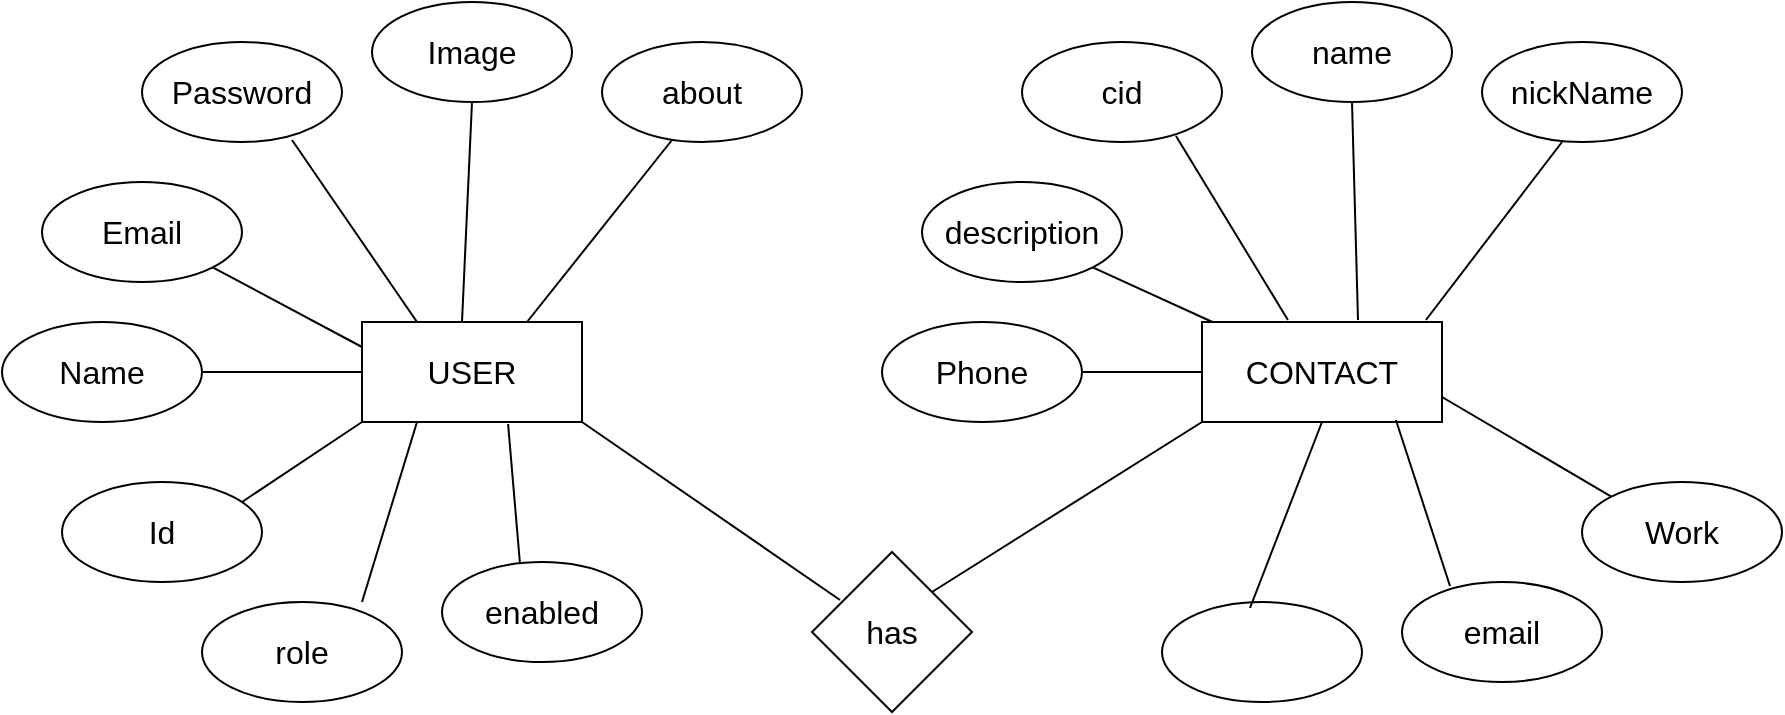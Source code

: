 <mxfile version="20.2.6" type="device"><diagram id="aGZyI3PxFukFzaGTIWwJ" name="Page-1"><mxGraphModel dx="1718" dy="450" grid="1" gridSize="10" guides="1" tooltips="1" connect="1" arrows="1" fold="1" page="1" pageScale="1" pageWidth="850" pageHeight="1100" math="0" shadow="0"><root><mxCell id="0"/><mxCell id="1" parent="0"/><mxCell id="tEQ4V9-1Lb8KnQ42aAHS-1" value="&lt;font style=&quot;font-size: 16px;&quot;&gt;USER&lt;/font&gt;" style="rounded=0;whiteSpace=wrap;html=1;" vertex="1" parent="1"><mxGeometry x="160" y="240" width="110" height="50" as="geometry"/></mxCell><mxCell id="tEQ4V9-1Lb8KnQ42aAHS-2" value="&lt;font style=&quot;font-size: 16px;&quot;&gt;CONTACT&lt;/font&gt;" style="rounded=0;whiteSpace=wrap;html=1;" vertex="1" parent="1"><mxGeometry x="580" y="240" width="120" height="50" as="geometry"/></mxCell><mxCell id="tEQ4V9-1Lb8KnQ42aAHS-3" value="Name" style="ellipse;whiteSpace=wrap;html=1;fontSize=16;" vertex="1" parent="1"><mxGeometry x="-20" y="240" width="100" height="50" as="geometry"/></mxCell><mxCell id="tEQ4V9-1Lb8KnQ42aAHS-4" value="Email" style="ellipse;whiteSpace=wrap;html=1;fontSize=16;" vertex="1" parent="1"><mxGeometry y="170" width="100" height="50" as="geometry"/></mxCell><mxCell id="tEQ4V9-1Lb8KnQ42aAHS-5" value="Password" style="ellipse;whiteSpace=wrap;html=1;fontSize=16;" vertex="1" parent="1"><mxGeometry x="50" y="100" width="100" height="50" as="geometry"/></mxCell><mxCell id="tEQ4V9-1Lb8KnQ42aAHS-6" value="Image" style="ellipse;whiteSpace=wrap;html=1;fontSize=16;" vertex="1" parent="1"><mxGeometry x="165" y="80" width="100" height="50" as="geometry"/></mxCell><mxCell id="tEQ4V9-1Lb8KnQ42aAHS-7" value="about" style="ellipse;whiteSpace=wrap;html=1;fontSize=16;" vertex="1" parent="1"><mxGeometry x="280" y="100" width="100" height="50" as="geometry"/></mxCell><mxCell id="tEQ4V9-1Lb8KnQ42aAHS-8" value="Id" style="ellipse;whiteSpace=wrap;html=1;fontSize=16;" vertex="1" parent="1"><mxGeometry x="10" y="320" width="100" height="50" as="geometry"/></mxCell><mxCell id="tEQ4V9-1Lb8KnQ42aAHS-9" value="role" style="ellipse;whiteSpace=wrap;html=1;fontSize=16;" vertex="1" parent="1"><mxGeometry x="80" y="380" width="100" height="50" as="geometry"/></mxCell><mxCell id="tEQ4V9-1Lb8KnQ42aAHS-10" value="enabled" style="ellipse;whiteSpace=wrap;html=1;fontSize=16;" vertex="1" parent="1"><mxGeometry x="200" y="360" width="100" height="50" as="geometry"/></mxCell><mxCell id="tEQ4V9-1Lb8KnQ42aAHS-11" value="Phone" style="ellipse;whiteSpace=wrap;html=1;fontSize=16;" vertex="1" parent="1"><mxGeometry x="420" y="240" width="100" height="50" as="geometry"/></mxCell><mxCell id="tEQ4V9-1Lb8KnQ42aAHS-12" value="description" style="ellipse;whiteSpace=wrap;html=1;fontSize=16;" vertex="1" parent="1"><mxGeometry x="440" y="170" width="100" height="50" as="geometry"/></mxCell><mxCell id="tEQ4V9-1Lb8KnQ42aAHS-13" value="cid" style="ellipse;whiteSpace=wrap;html=1;fontSize=16;" vertex="1" parent="1"><mxGeometry x="490" y="100" width="100" height="50" as="geometry"/></mxCell><mxCell id="tEQ4V9-1Lb8KnQ42aAHS-14" value="name" style="ellipse;whiteSpace=wrap;html=1;fontSize=16;" vertex="1" parent="1"><mxGeometry x="605" y="80" width="100" height="50" as="geometry"/></mxCell><mxCell id="tEQ4V9-1Lb8KnQ42aAHS-15" value="nickName" style="ellipse;whiteSpace=wrap;html=1;fontSize=16;" vertex="1" parent="1"><mxGeometry x="720" y="100" width="100" height="50" as="geometry"/></mxCell><mxCell id="tEQ4V9-1Lb8KnQ42aAHS-16" value="" style="ellipse;whiteSpace=wrap;html=1;fontSize=16;" vertex="1" parent="1"><mxGeometry x="560" y="380" width="100" height="50" as="geometry"/></mxCell><mxCell id="tEQ4V9-1Lb8KnQ42aAHS-17" value="email" style="ellipse;whiteSpace=wrap;html=1;fontSize=16;" vertex="1" parent="1"><mxGeometry x="680" y="370" width="100" height="50" as="geometry"/></mxCell><mxCell id="tEQ4V9-1Lb8KnQ42aAHS-18" value="Work" style="ellipse;whiteSpace=wrap;html=1;fontSize=16;" vertex="1" parent="1"><mxGeometry x="770" y="320" width="100" height="50" as="geometry"/></mxCell><mxCell id="tEQ4V9-1Lb8KnQ42aAHS-20" value="" style="endArrow=none;html=1;rounded=0;fontSize=16;entryX=0.35;entryY=0.98;entryDx=0;entryDy=0;entryPerimeter=0;exitX=0.75;exitY=0;exitDx=0;exitDy=0;" edge="1" parent="1" source="tEQ4V9-1Lb8KnQ42aAHS-1" target="tEQ4V9-1Lb8KnQ42aAHS-7"><mxGeometry width="50" height="50" relative="1" as="geometry"><mxPoint x="400" y="250" as="sourcePoint"/><mxPoint x="450" y="200" as="targetPoint"/></mxGeometry></mxCell><mxCell id="tEQ4V9-1Lb8KnQ42aAHS-21" value="" style="endArrow=none;html=1;rounded=0;fontSize=16;entryX=0.5;entryY=1;entryDx=0;entryDy=0;" edge="1" parent="1" target="tEQ4V9-1Lb8KnQ42aAHS-6"><mxGeometry width="50" height="50" relative="1" as="geometry"><mxPoint x="210" y="240" as="sourcePoint"/><mxPoint x="450" y="200" as="targetPoint"/></mxGeometry></mxCell><mxCell id="tEQ4V9-1Lb8KnQ42aAHS-22" value="" style="endArrow=none;html=1;rounded=0;fontSize=16;exitX=0.25;exitY=0;exitDx=0;exitDy=0;entryX=0.75;entryY=0.98;entryDx=0;entryDy=0;entryPerimeter=0;" edge="1" parent="1" source="tEQ4V9-1Lb8KnQ42aAHS-1" target="tEQ4V9-1Lb8KnQ42aAHS-5"><mxGeometry width="50" height="50" relative="1" as="geometry"><mxPoint x="400" y="250" as="sourcePoint"/><mxPoint x="450" y="200" as="targetPoint"/></mxGeometry></mxCell><mxCell id="tEQ4V9-1Lb8KnQ42aAHS-23" value="" style="endArrow=none;html=1;rounded=0;fontSize=16;entryX=1;entryY=1;entryDx=0;entryDy=0;exitX=0;exitY=0.25;exitDx=0;exitDy=0;" edge="1" parent="1" source="tEQ4V9-1Lb8KnQ42aAHS-1" target="tEQ4V9-1Lb8KnQ42aAHS-4"><mxGeometry width="50" height="50" relative="1" as="geometry"><mxPoint x="400" y="250" as="sourcePoint"/><mxPoint x="450" y="200" as="targetPoint"/></mxGeometry></mxCell><mxCell id="tEQ4V9-1Lb8KnQ42aAHS-24" value="" style="endArrow=none;html=1;rounded=0;fontSize=16;entryX=1;entryY=0.5;entryDx=0;entryDy=0;exitX=0;exitY=0.5;exitDx=0;exitDy=0;" edge="1" parent="1" source="tEQ4V9-1Lb8KnQ42aAHS-1" target="tEQ4V9-1Lb8KnQ42aAHS-3"><mxGeometry width="50" height="50" relative="1" as="geometry"><mxPoint x="170" y="262.5" as="sourcePoint"/><mxPoint x="95.355" y="222.678" as="targetPoint"/></mxGeometry></mxCell><mxCell id="tEQ4V9-1Lb8KnQ42aAHS-25" value="" style="endArrow=none;html=1;rounded=0;fontSize=16;exitX=0;exitY=1;exitDx=0;exitDy=0;" edge="1" parent="1" source="tEQ4V9-1Lb8KnQ42aAHS-1"><mxGeometry width="50" height="50" relative="1" as="geometry"><mxPoint x="180" y="272.5" as="sourcePoint"/><mxPoint x="100" y="330" as="targetPoint"/></mxGeometry></mxCell><mxCell id="tEQ4V9-1Lb8KnQ42aAHS-26" value="" style="endArrow=none;html=1;rounded=0;fontSize=16;exitX=0.25;exitY=1;exitDx=0;exitDy=0;" edge="1" parent="1" source="tEQ4V9-1Lb8KnQ42aAHS-1"><mxGeometry width="50" height="50" relative="1" as="geometry"><mxPoint x="190" y="282.5" as="sourcePoint"/><mxPoint x="160" y="380" as="targetPoint"/></mxGeometry></mxCell><mxCell id="tEQ4V9-1Lb8KnQ42aAHS-27" value="" style="endArrow=none;html=1;rounded=0;fontSize=16;entryX=0.39;entryY=0.02;entryDx=0;entryDy=0;exitX=0.664;exitY=1.02;exitDx=0;exitDy=0;entryPerimeter=0;exitPerimeter=0;" edge="1" parent="1" source="tEQ4V9-1Lb8KnQ42aAHS-1" target="tEQ4V9-1Lb8KnQ42aAHS-10"><mxGeometry width="50" height="50" relative="1" as="geometry"><mxPoint x="200" y="292.5" as="sourcePoint"/><mxPoint x="125.355" y="252.678" as="targetPoint"/></mxGeometry></mxCell><mxCell id="tEQ4V9-1Lb8KnQ42aAHS-29" value="" style="endArrow=none;html=1;rounded=0;fontSize=16;entryX=0.4;entryY=1;entryDx=0;entryDy=0;exitX=0.933;exitY=-0.02;exitDx=0;exitDy=0;entryPerimeter=0;exitPerimeter=0;" edge="1" parent="1" source="tEQ4V9-1Lb8KnQ42aAHS-2" target="tEQ4V9-1Lb8KnQ42aAHS-15"><mxGeometry width="50" height="50" relative="1" as="geometry"><mxPoint x="210" y="302.5" as="sourcePoint"/><mxPoint x="135.355" y="262.678" as="targetPoint"/></mxGeometry></mxCell><mxCell id="tEQ4V9-1Lb8KnQ42aAHS-30" value="" style="endArrow=none;html=1;rounded=0;fontSize=16;entryX=0.5;entryY=1;entryDx=0;entryDy=0;exitX=0.65;exitY=-0.02;exitDx=0;exitDy=0;exitPerimeter=0;" edge="1" parent="1" source="tEQ4V9-1Lb8KnQ42aAHS-2" target="tEQ4V9-1Lb8KnQ42aAHS-14"><mxGeometry width="50" height="50" relative="1" as="geometry"><mxPoint x="701.96" y="249" as="sourcePoint"/><mxPoint x="770" y="160" as="targetPoint"/></mxGeometry></mxCell><mxCell id="tEQ4V9-1Lb8KnQ42aAHS-31" value="" style="endArrow=none;html=1;rounded=0;fontSize=16;entryX=0.77;entryY=0.94;entryDx=0;entryDy=0;exitX=0.358;exitY=-0.02;exitDx=0;exitDy=0;entryPerimeter=0;exitPerimeter=0;" edge="1" parent="1" source="tEQ4V9-1Lb8KnQ42aAHS-2" target="tEQ4V9-1Lb8KnQ42aAHS-13"><mxGeometry width="50" height="50" relative="1" as="geometry"><mxPoint x="711.96" y="259" as="sourcePoint"/><mxPoint x="780" y="170" as="targetPoint"/></mxGeometry></mxCell><mxCell id="tEQ4V9-1Lb8KnQ42aAHS-32" value="" style="endArrow=none;html=1;rounded=0;fontSize=16;entryX=1;entryY=1;entryDx=0;entryDy=0;" edge="1" parent="1" source="tEQ4V9-1Lb8KnQ42aAHS-2" target="tEQ4V9-1Lb8KnQ42aAHS-12"><mxGeometry width="50" height="50" relative="1" as="geometry"><mxPoint x="721.96" y="269" as="sourcePoint"/><mxPoint x="790" y="180" as="targetPoint"/></mxGeometry></mxCell><mxCell id="tEQ4V9-1Lb8KnQ42aAHS-33" value="" style="endArrow=none;html=1;rounded=0;fontSize=16;entryX=1;entryY=0.5;entryDx=0;entryDy=0;exitX=0;exitY=0.5;exitDx=0;exitDy=0;" edge="1" parent="1" source="tEQ4V9-1Lb8KnQ42aAHS-2" target="tEQ4V9-1Lb8KnQ42aAHS-11"><mxGeometry width="50" height="50" relative="1" as="geometry"><mxPoint x="731.96" y="279" as="sourcePoint"/><mxPoint x="800" y="190" as="targetPoint"/></mxGeometry></mxCell><mxCell id="tEQ4V9-1Lb8KnQ42aAHS-34" value="" style="endArrow=none;html=1;rounded=0;fontSize=16;entryX=0.44;entryY=0.06;entryDx=0;entryDy=0;exitX=0.5;exitY=1;exitDx=0;exitDy=0;entryPerimeter=0;" edge="1" parent="1" source="tEQ4V9-1Lb8KnQ42aAHS-2" target="tEQ4V9-1Lb8KnQ42aAHS-16"><mxGeometry width="50" height="50" relative="1" as="geometry"><mxPoint x="741.96" y="289" as="sourcePoint"/><mxPoint x="810" y="200" as="targetPoint"/></mxGeometry></mxCell><mxCell id="tEQ4V9-1Lb8KnQ42aAHS-35" value="" style="endArrow=none;html=1;rounded=0;fontSize=16;entryX=0.808;entryY=0.98;entryDx=0;entryDy=0;exitX=0.24;exitY=0.04;exitDx=0;exitDy=0;entryPerimeter=0;exitPerimeter=0;" edge="1" parent="1" source="tEQ4V9-1Lb8KnQ42aAHS-17" target="tEQ4V9-1Lb8KnQ42aAHS-2"><mxGeometry width="50" height="50" relative="1" as="geometry"><mxPoint x="751.96" y="299" as="sourcePoint"/><mxPoint x="820" y="210" as="targetPoint"/></mxGeometry></mxCell><mxCell id="tEQ4V9-1Lb8KnQ42aAHS-36" value="" style="endArrow=none;html=1;rounded=0;fontSize=16;entryX=1;entryY=0.75;entryDx=0;entryDy=0;exitX=0;exitY=0;exitDx=0;exitDy=0;" edge="1" parent="1" source="tEQ4V9-1Lb8KnQ42aAHS-18" target="tEQ4V9-1Lb8KnQ42aAHS-2"><mxGeometry width="50" height="50" relative="1" as="geometry"><mxPoint x="761.96" y="309" as="sourcePoint"/><mxPoint x="830" y="220" as="targetPoint"/></mxGeometry></mxCell><mxCell id="tEQ4V9-1Lb8KnQ42aAHS-37" value="has" style="rhombus;whiteSpace=wrap;html=1;fontSize=16;" vertex="1" parent="1"><mxGeometry x="385" y="355" width="80" height="80" as="geometry"/></mxCell><mxCell id="tEQ4V9-1Lb8KnQ42aAHS-38" value="" style="endArrow=none;html=1;rounded=0;fontSize=16;exitX=0.175;exitY=0.3;exitDx=0;exitDy=0;exitPerimeter=0;entryX=1;entryY=1;entryDx=0;entryDy=0;" edge="1" parent="1" source="tEQ4V9-1Lb8KnQ42aAHS-37" target="tEQ4V9-1Lb8KnQ42aAHS-1"><mxGeometry width="50" height="50" relative="1" as="geometry"><mxPoint x="400" y="350" as="sourcePoint"/><mxPoint x="450" y="300" as="targetPoint"/></mxGeometry></mxCell><mxCell id="tEQ4V9-1Lb8KnQ42aAHS-39" value="" style="endArrow=none;html=1;rounded=0;fontSize=16;entryX=0;entryY=1;entryDx=0;entryDy=0;exitX=1;exitY=0;exitDx=0;exitDy=0;" edge="1" parent="1" source="tEQ4V9-1Lb8KnQ42aAHS-37" target="tEQ4V9-1Lb8KnQ42aAHS-2"><mxGeometry width="50" height="50" relative="1" as="geometry"><mxPoint x="771.96" y="319" as="sourcePoint"/><mxPoint x="840" y="230" as="targetPoint"/></mxGeometry></mxCell></root></mxGraphModel></diagram></mxfile>